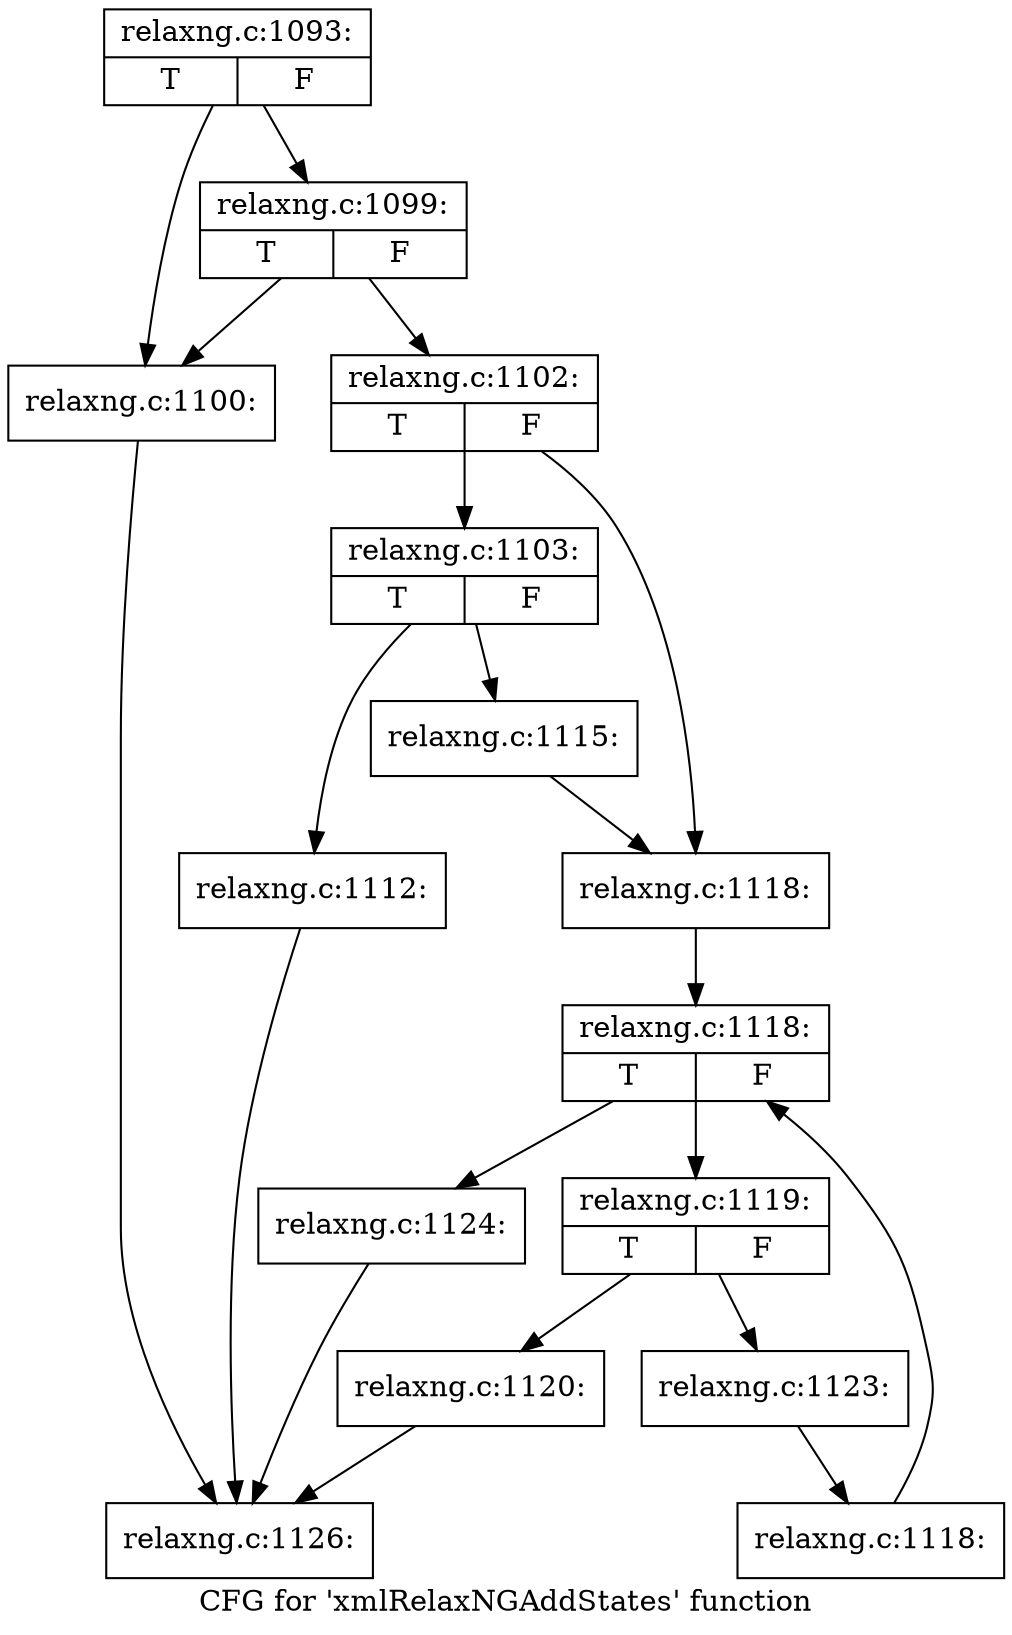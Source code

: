 digraph "CFG for 'xmlRelaxNGAddStates' function" {
	label="CFG for 'xmlRelaxNGAddStates' function";

	Node0x555e9c7c6f90 [shape=record,label="{relaxng.c:1093:|{<s0>T|<s1>F}}"];
	Node0x555e9c7c6f90 -> Node0x555e9c7ccef0;
	Node0x555e9c7c6f90 -> Node0x555e9c7ccf90;
	Node0x555e9c7ccf90 [shape=record,label="{relaxng.c:1099:|{<s0>T|<s1>F}}"];
	Node0x555e9c7ccf90 -> Node0x555e9c7ccef0;
	Node0x555e9c7ccf90 -> Node0x555e9c7ccf40;
	Node0x555e9c7ccef0 [shape=record,label="{relaxng.c:1100:}"];
	Node0x555e9c7ccef0 -> Node0x555e9c7c6fe0;
	Node0x555e9c7ccf40 [shape=record,label="{relaxng.c:1102:|{<s0>T|<s1>F}}"];
	Node0x555e9c7ccf40 -> Node0x555e9c7cd750;
	Node0x555e9c7ccf40 -> Node0x555e9c7cd7a0;
	Node0x555e9c7cd750 [shape=record,label="{relaxng.c:1103:|{<s0>T|<s1>F}}"];
	Node0x555e9c7cd750 -> Node0x555e9c7ceae0;
	Node0x555e9c7cd750 -> Node0x555e9c7ceb30;
	Node0x555e9c7ceae0 [shape=record,label="{relaxng.c:1112:}"];
	Node0x555e9c7ceae0 -> Node0x555e9c7c6fe0;
	Node0x555e9c7ceb30 [shape=record,label="{relaxng.c:1115:}"];
	Node0x555e9c7ceb30 -> Node0x555e9c7cd7a0;
	Node0x555e9c7cd7a0 [shape=record,label="{relaxng.c:1118:}"];
	Node0x555e9c7cd7a0 -> Node0x555e9c7cf9b0;
	Node0x555e9c7cf9b0 [shape=record,label="{relaxng.c:1118:|{<s0>T|<s1>F}}"];
	Node0x555e9c7cf9b0 -> Node0x555e9c7cfc90;
	Node0x555e9c7cf9b0 -> Node0x555e9c7cf810;
	Node0x555e9c7cfc90 [shape=record,label="{relaxng.c:1119:|{<s0>T|<s1>F}}"];
	Node0x555e9c7cfc90 -> Node0x555e9c7d0160;
	Node0x555e9c7cfc90 -> Node0x555e9c7d01b0;
	Node0x555e9c7d0160 [shape=record,label="{relaxng.c:1120:}"];
	Node0x555e9c7d0160 -> Node0x555e9c7c6fe0;
	Node0x555e9c7d01b0 [shape=record,label="{relaxng.c:1123:}"];
	Node0x555e9c7d01b0 -> Node0x555e9c7cfc00;
	Node0x555e9c7cfc00 [shape=record,label="{relaxng.c:1118:}"];
	Node0x555e9c7cfc00 -> Node0x555e9c7cf9b0;
	Node0x555e9c7cf810 [shape=record,label="{relaxng.c:1124:}"];
	Node0x555e9c7cf810 -> Node0x555e9c7c6fe0;
	Node0x555e9c7c6fe0 [shape=record,label="{relaxng.c:1126:}"];
}
